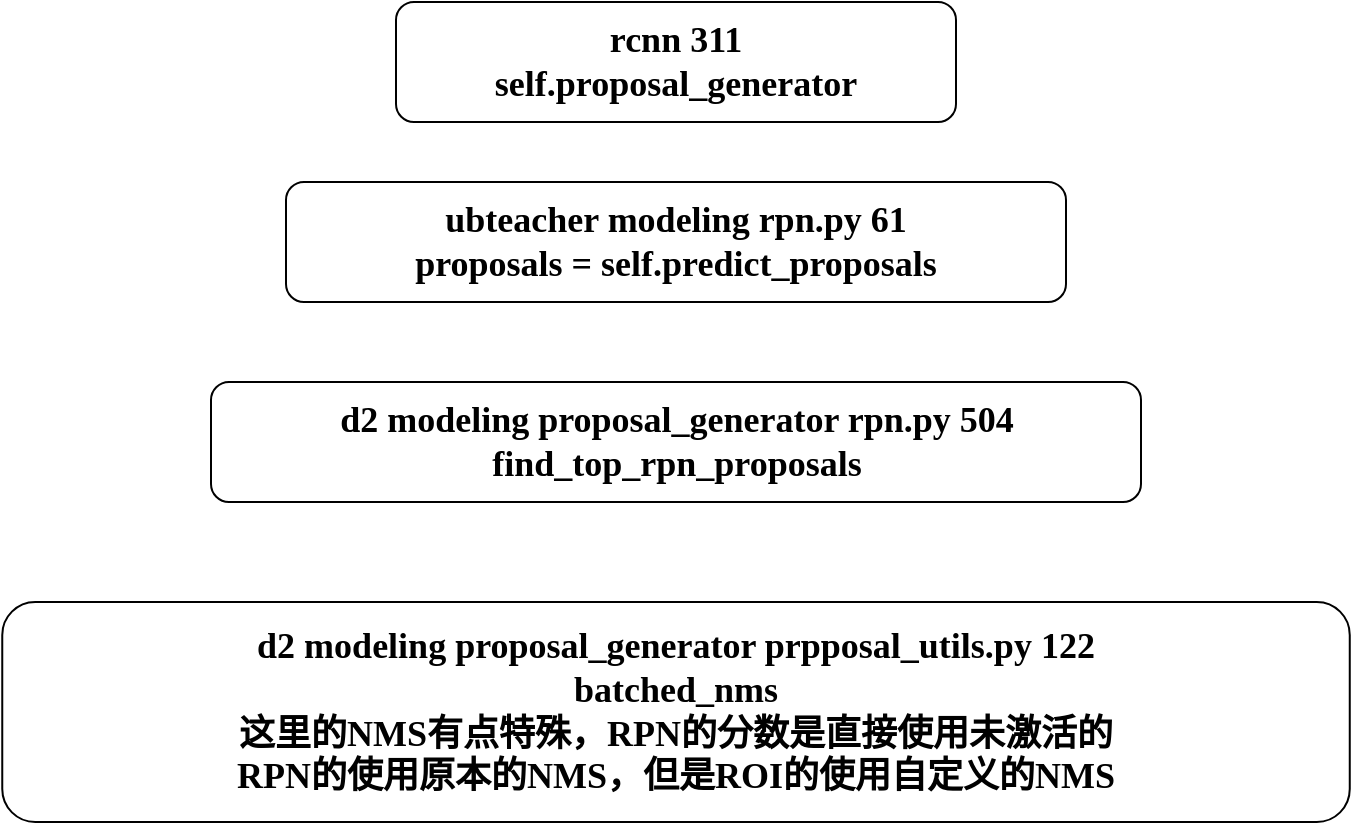 <mxfile version="20.0.3" type="github">
  <diagram id="cp2CzAZKEZPghFZQ-joy" name="第 1 页">
    <mxGraphModel dx="1185" dy="634" grid="1" gridSize="10" guides="1" tooltips="1" connect="1" arrows="1" fold="1" page="1" pageScale="1" pageWidth="1200" pageHeight="1920" math="0" shadow="0">
      <root>
        <mxCell id="0" />
        <mxCell id="1" parent="0" />
        <mxCell id="iZZFebuZpYIs87GABAeR-1" value="&lt;font style=&quot;font-size: 18px;&quot;&gt;rcnn 311&lt;br&gt;self.proposal_generator&lt;/font&gt;" style="rounded=1;whiteSpace=wrap;html=1;fontFamily=Tahoma;fontStyle=1" vertex="1" parent="1">
          <mxGeometry x="295" y="100" width="280" height="60" as="geometry" />
        </mxCell>
        <mxCell id="iZZFebuZpYIs87GABAeR-2" value="&lt;font style=&quot;font-size: 18px;&quot;&gt;ubteacher modeling rpn.py 61&lt;br&gt;proposals = self.predict_proposals&lt;/font&gt;" style="rounded=1;whiteSpace=wrap;html=1;fontFamily=Tahoma;fontStyle=1" vertex="1" parent="1">
          <mxGeometry x="240" y="190" width="390" height="60" as="geometry" />
        </mxCell>
        <mxCell id="iZZFebuZpYIs87GABAeR-3" value="&lt;font style=&quot;font-size: 18px;&quot;&gt;d2 modeling proposal_generator rpn.py 504&lt;br&gt;find_top_rpn_proposals&lt;/font&gt;" style="rounded=1;whiteSpace=wrap;html=1;fontFamily=Tahoma;fontStyle=1" vertex="1" parent="1">
          <mxGeometry x="202.5" y="290" width="465" height="60" as="geometry" />
        </mxCell>
        <mxCell id="iZZFebuZpYIs87GABAeR-4" value="&lt;font style=&quot;font-size: 18px;&quot;&gt;d2 modeling proposal_generator prpposal_utils.py 122&lt;br&gt;batched_nms&lt;br&gt;这里的NMS有点特殊，RPN的分数是直接使用未激活的&lt;br&gt;RPN的使用原本的NMS，但是ROI的使用自定义的NMS&lt;br&gt;&lt;/font&gt;" style="rounded=1;whiteSpace=wrap;html=1;fontFamily=Tahoma;fontStyle=1" vertex="1" parent="1">
          <mxGeometry x="98.13" y="400" width="673.75" height="110" as="geometry" />
        </mxCell>
      </root>
    </mxGraphModel>
  </diagram>
</mxfile>
